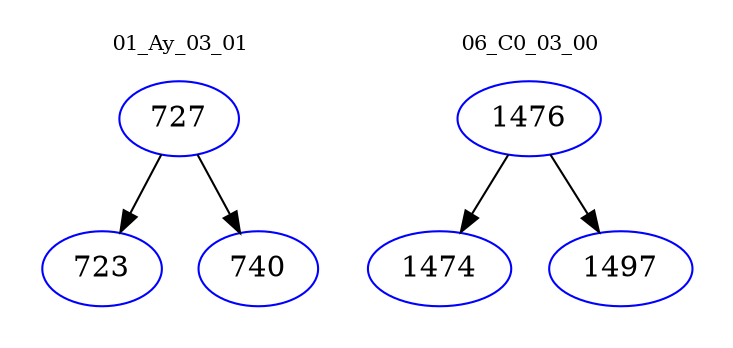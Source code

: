 digraph{
subgraph cluster_0 {
color = white
label = "01_Ay_03_01";
fontsize=10;
T0_727 [label="727", color="blue"]
T0_727 -> T0_723 [color="black"]
T0_723 [label="723", color="blue"]
T0_727 -> T0_740 [color="black"]
T0_740 [label="740", color="blue"]
}
subgraph cluster_1 {
color = white
label = "06_C0_03_00";
fontsize=10;
T1_1476 [label="1476", color="blue"]
T1_1476 -> T1_1474 [color="black"]
T1_1474 [label="1474", color="blue"]
T1_1476 -> T1_1497 [color="black"]
T1_1497 [label="1497", color="blue"]
}
}
